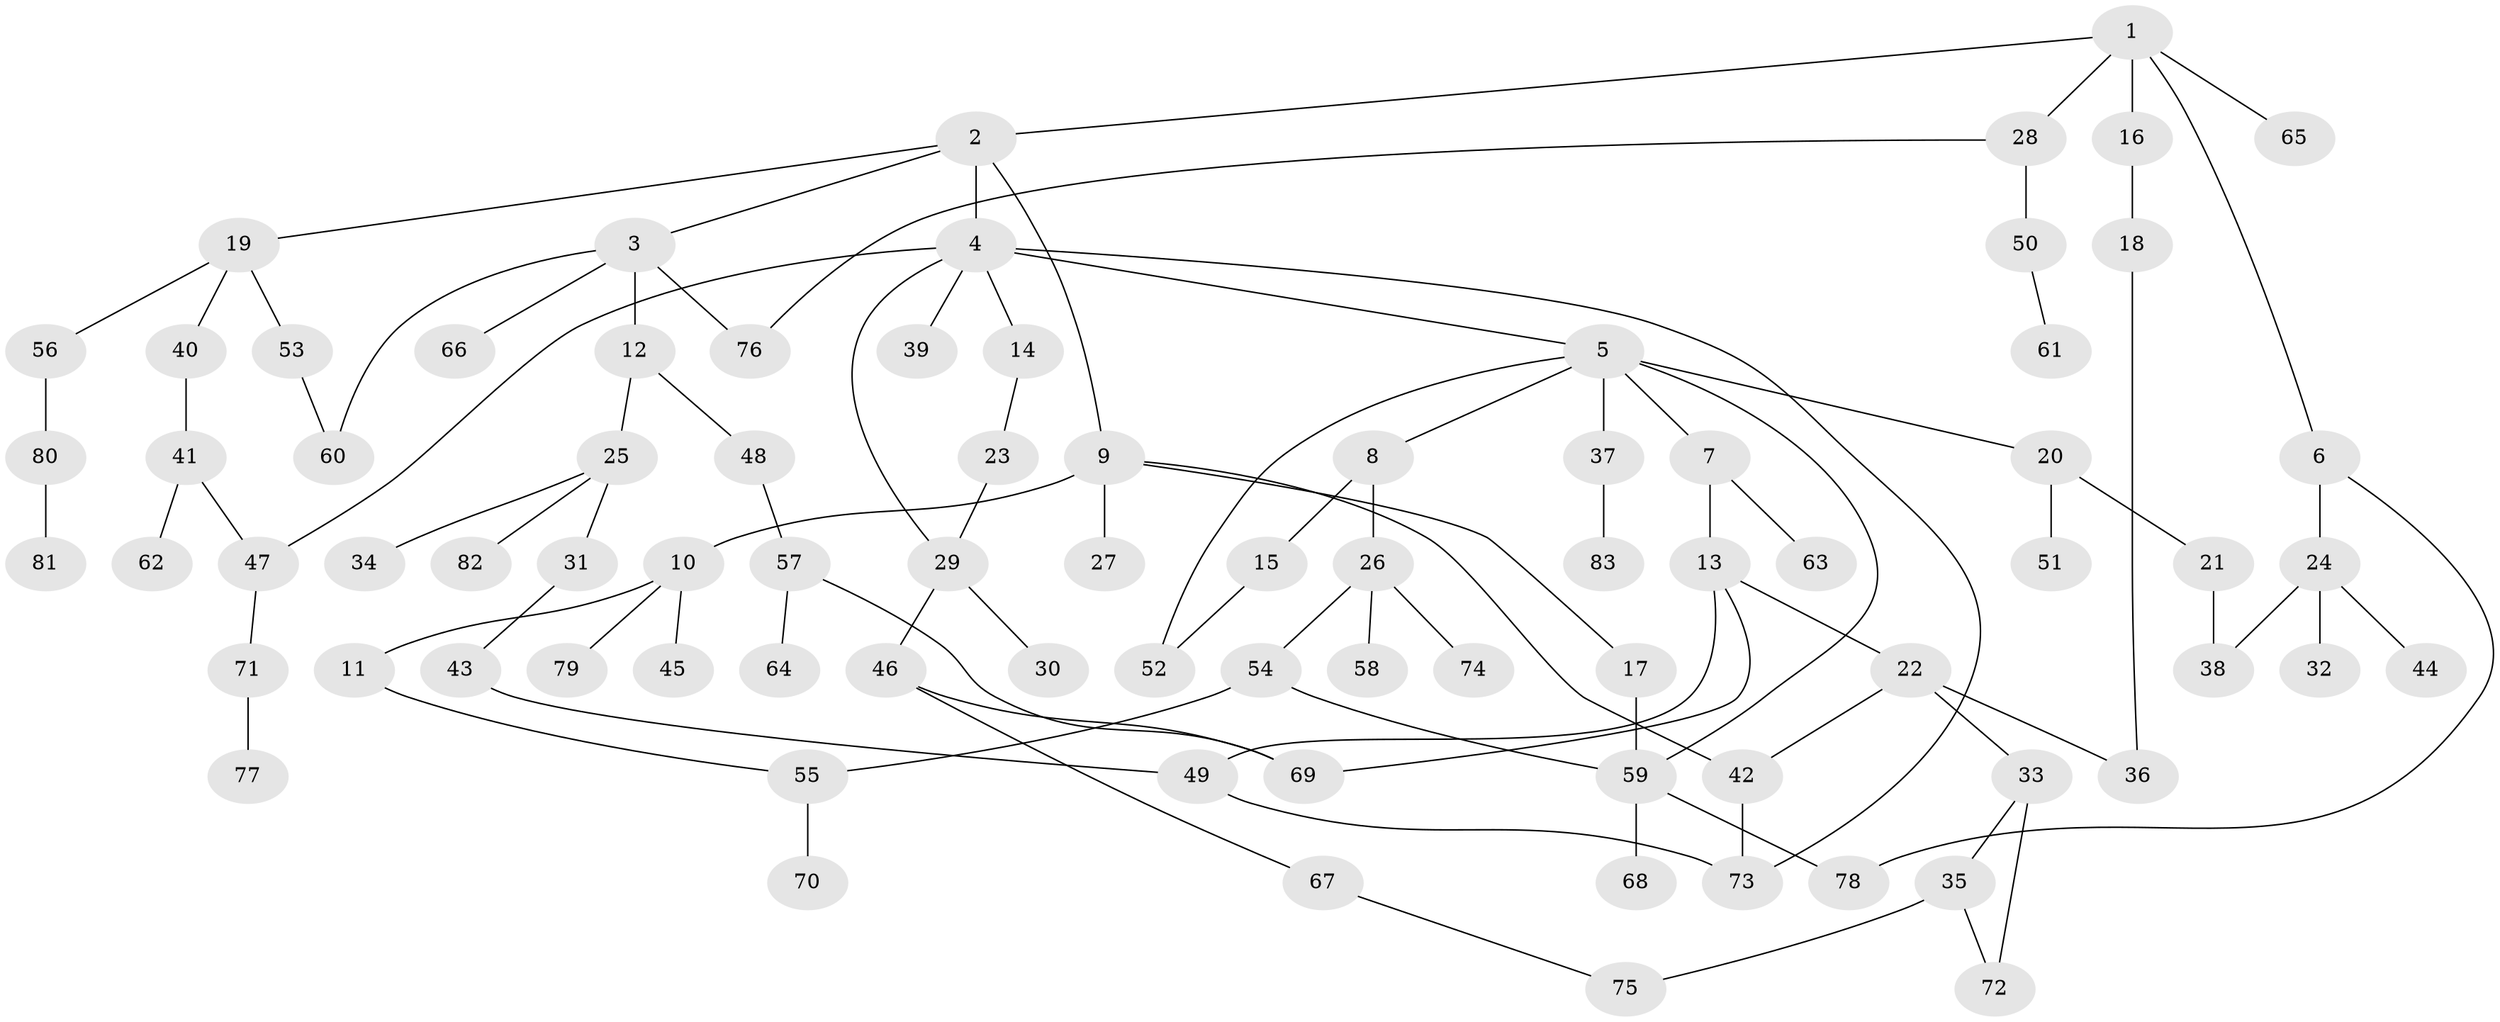 // coarse degree distribution, {5: 0.04, 4: 0.2, 2: 0.36, 1: 0.2, 6: 0.04, 3: 0.16}
// Generated by graph-tools (version 1.1) at 2025/36/03/04/25 23:36:01]
// undirected, 83 vertices, 101 edges
graph export_dot {
  node [color=gray90,style=filled];
  1;
  2;
  3;
  4;
  5;
  6;
  7;
  8;
  9;
  10;
  11;
  12;
  13;
  14;
  15;
  16;
  17;
  18;
  19;
  20;
  21;
  22;
  23;
  24;
  25;
  26;
  27;
  28;
  29;
  30;
  31;
  32;
  33;
  34;
  35;
  36;
  37;
  38;
  39;
  40;
  41;
  42;
  43;
  44;
  45;
  46;
  47;
  48;
  49;
  50;
  51;
  52;
  53;
  54;
  55;
  56;
  57;
  58;
  59;
  60;
  61;
  62;
  63;
  64;
  65;
  66;
  67;
  68;
  69;
  70;
  71;
  72;
  73;
  74;
  75;
  76;
  77;
  78;
  79;
  80;
  81;
  82;
  83;
  1 -- 2;
  1 -- 6;
  1 -- 16;
  1 -- 28;
  1 -- 65;
  2 -- 3;
  2 -- 4;
  2 -- 9;
  2 -- 19;
  3 -- 12;
  3 -- 66;
  3 -- 76;
  3 -- 60;
  4 -- 5;
  4 -- 14;
  4 -- 29;
  4 -- 39;
  4 -- 47;
  4 -- 73;
  5 -- 7;
  5 -- 8;
  5 -- 20;
  5 -- 37;
  5 -- 52;
  5 -- 59;
  6 -- 24;
  6 -- 78;
  7 -- 13;
  7 -- 63;
  8 -- 15;
  8 -- 26;
  9 -- 10;
  9 -- 17;
  9 -- 27;
  9 -- 42;
  10 -- 11;
  10 -- 45;
  10 -- 79;
  11 -- 55;
  12 -- 25;
  12 -- 48;
  13 -- 22;
  13 -- 49;
  13 -- 69;
  14 -- 23;
  15 -- 52;
  16 -- 18;
  17 -- 59;
  18 -- 36;
  19 -- 40;
  19 -- 53;
  19 -- 56;
  20 -- 21;
  20 -- 51;
  21 -- 38;
  22 -- 33;
  22 -- 42;
  22 -- 36;
  23 -- 29;
  24 -- 32;
  24 -- 44;
  24 -- 38;
  25 -- 31;
  25 -- 34;
  25 -- 82;
  26 -- 54;
  26 -- 58;
  26 -- 74;
  28 -- 50;
  28 -- 76;
  29 -- 30;
  29 -- 46;
  31 -- 43;
  33 -- 35;
  33 -- 72;
  35 -- 72;
  35 -- 75;
  37 -- 83;
  40 -- 41;
  41 -- 47;
  41 -- 62;
  42 -- 73;
  43 -- 49;
  46 -- 67;
  46 -- 69;
  47 -- 71;
  48 -- 57;
  49 -- 73;
  50 -- 61;
  53 -- 60;
  54 -- 55;
  54 -- 59;
  55 -- 70;
  56 -- 80;
  57 -- 64;
  57 -- 69;
  59 -- 68;
  59 -- 78;
  67 -- 75;
  71 -- 77;
  80 -- 81;
}
